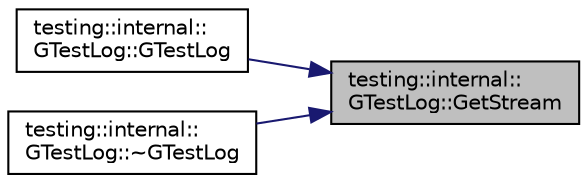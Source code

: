 digraph "testing::internal::GTestLog::GetStream"
{
 // LATEX_PDF_SIZE
  bgcolor="transparent";
  edge [fontname="Helvetica",fontsize="10",labelfontname="Helvetica",labelfontsize="10"];
  node [fontname="Helvetica",fontsize="10",shape=record];
  rankdir="RL";
  Node1 [label="testing::internal::\lGTestLog::GetStream",height=0.2,width=0.4,color="black", fillcolor="grey75", style="filled", fontcolor="black",tooltip=" "];
  Node1 -> Node2 [dir="back",color="midnightblue",fontsize="10",style="solid",fontname="Helvetica"];
  Node2 [label="testing::internal::\lGTestLog::GTestLog",height=0.2,width=0.4,color="black",URL="$classtesting_1_1internal_1_1GTestLog.html#a364691bf972983a59cfa2891062a64af",tooltip=" "];
  Node1 -> Node3 [dir="back",color="midnightblue",fontsize="10",style="solid",fontname="Helvetica"];
  Node3 [label="testing::internal::\lGTestLog::~GTestLog",height=0.2,width=0.4,color="black",URL="$classtesting_1_1internal_1_1GTestLog.html#a978a099703bbaa0f380216e8d7ee03d3",tooltip=" "];
}
